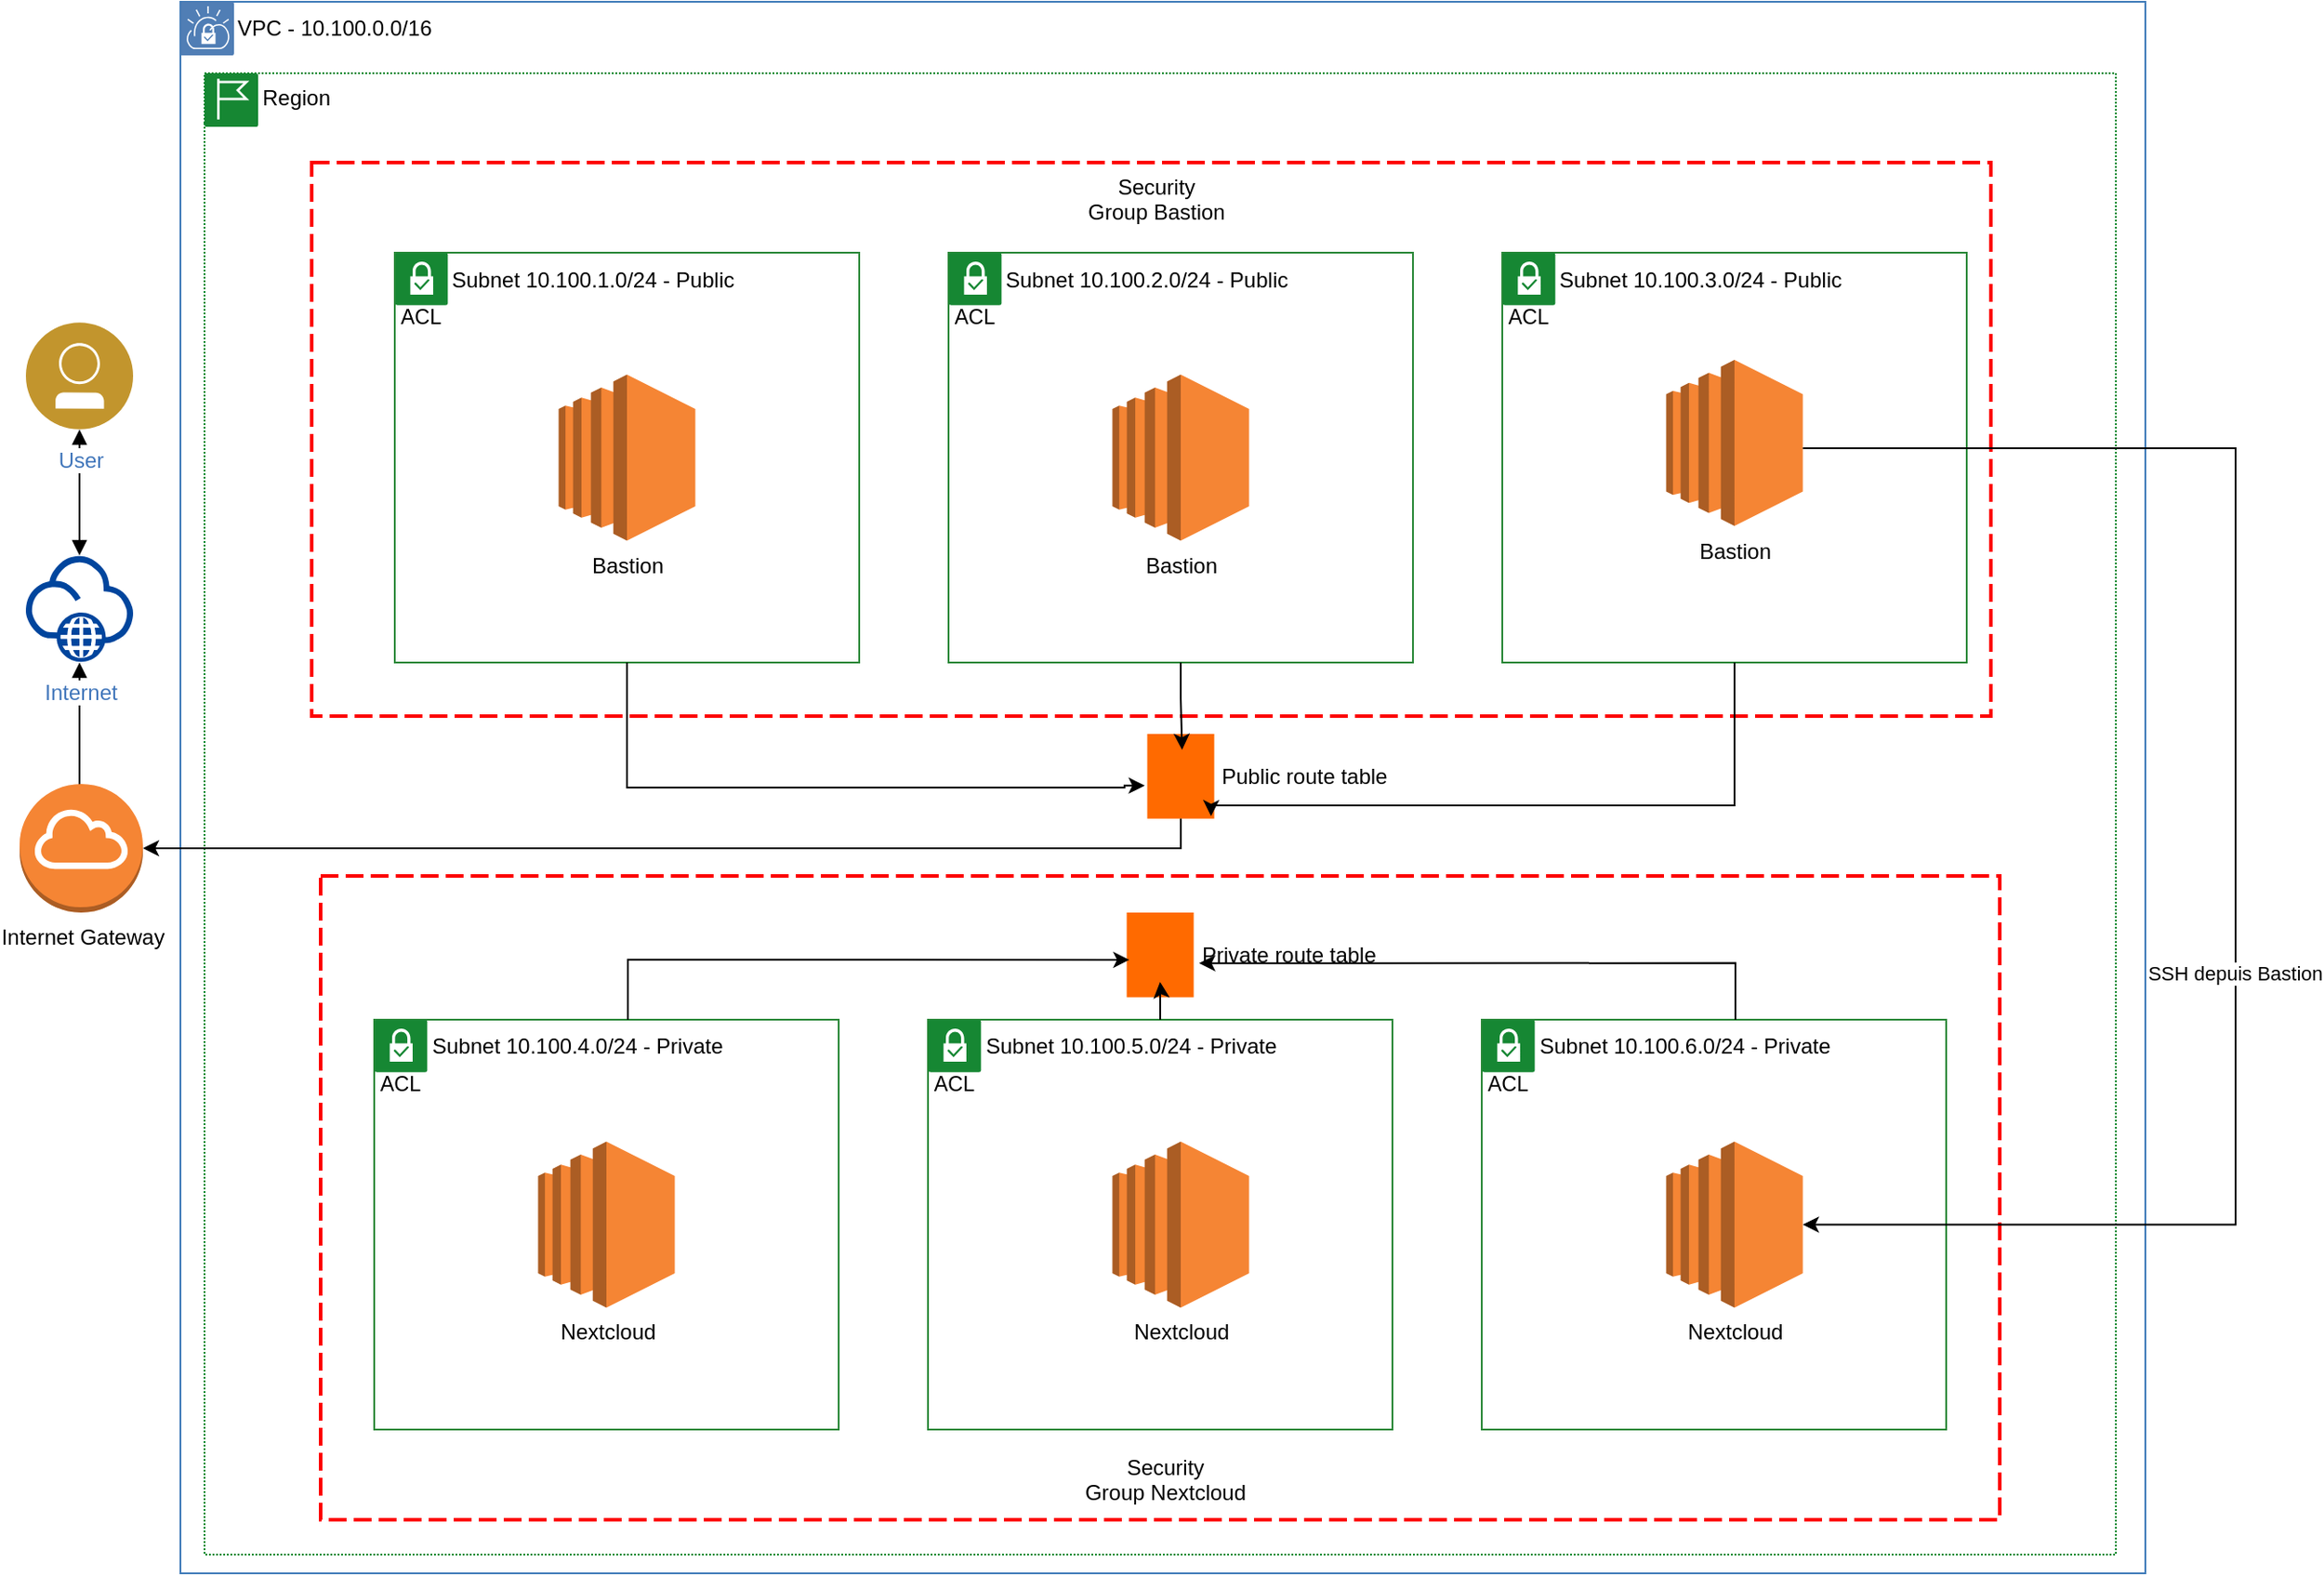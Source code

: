 <mxfile version="26.0.10">
  <diagram id="GNU3i8hCxYjH3E0Nk9u4" name="Page-1">
    <mxGraphModel dx="1744" dy="883" grid="1" gridSize="10" guides="1" tooltips="1" connect="1" arrows="1" fold="1" page="1" pageScale="1" pageWidth="850" pageHeight="1100" math="0" shadow="0">
      <root>
        <mxCell id="0" />
        <mxCell id="1" parent="0" />
        <mxCell id="FXCXVvDxTQtwc45PbP1s-120" style="edgeStyle=orthogonalEdgeStyle;rounded=0;orthogonalLoop=1;jettySize=auto;html=1;startArrow=block;startFill=1;endArrow=block;endFill=1;" parent="1" source="FXCXVvDxTQtwc45PbP1s-93" target="FXCXVvDxTQtwc45PbP1s-94" edge="1">
          <mxGeometry relative="1" as="geometry" />
        </mxCell>
        <mxCell id="FXCXVvDxTQtwc45PbP1s-121" style="edgeStyle=orthogonalEdgeStyle;rounded=0;orthogonalLoop=1;jettySize=auto;html=1;startArrow=block;startFill=1;endArrow=block;endFill=1;" parent="1" source="FXCXVvDxTQtwc45PbP1s-94" edge="1">
          <mxGeometry relative="1" as="geometry">
            <mxPoint x="183.5" y="539.5" as="targetPoint" />
          </mxGeometry>
        </mxCell>
        <mxCell id="FXCXVvDxTQtwc45PbP1s-161" value="VPC - 10.100.0.0/16" style="swimlane;fontStyle=0;horizontal=1;collapsible=0;startSize=28;swimlaneLine=0;swimlaneFillColor=none;fillColor=none;rounded=0;whiteSpace=wrap;html=1;absoluteArcSize=1;arcSize=12;strokeColor=#417CB9;verticalAlign=top;align=left;spacingLeft=30;spacingTop=1;dashed=0;strokeWidth=1;" parent="1" vertex="1">
          <mxGeometry x="240" y="40" width="1100" height="880" as="geometry" />
        </mxCell>
        <mxCell id="FXCXVvDxTQtwc45PbP1s-162" value="" style="aspect=fixed;perimeter=ellipsePerimeter;html=1;align=center;shadow=0;dashed=0;fontColor=#4277BB;labelBackgroundColor=#ffffff;fontSize=12;spacingTop=3;image;image=img/lib/ibm/vpc/VPCTag.svg;part=1;" parent="FXCXVvDxTQtwc45PbP1s-161" vertex="1">
          <mxGeometry width="30" height="30" as="geometry" />
        </mxCell>
        <mxCell id="FXCXVvDxTQtwc45PbP1s-163" value="Region" style="swimlane;fontStyle=0;horizontal=1;collapsible=0;startSize=28;swimlaneLine=0;swimlaneFillColor=none;fillColor=none;rounded=0;whiteSpace=wrap;html=1;absoluteArcSize=1;arcSize=0;strokeColor=#00882B;verticalAlign=top;align=left;spacingLeft=30;dashed=1;strokeWidth=1;container=1;dashPattern=1 1;" parent="1" vertex="1">
          <mxGeometry x="253.5" y="80" width="1070" height="829.5" as="geometry" />
        </mxCell>
        <mxCell id="ur3kafw1qKhpfOSSZFUt-43" value="&lt;div&gt;&lt;br&gt;&lt;/div&gt;&lt;div&gt;&lt;br&gt;&lt;/div&gt;&lt;div&gt;&lt;br&gt;&lt;/div&gt;&lt;div&gt;&lt;br&gt;&lt;/div&gt;&lt;div&gt;&lt;br&gt;&lt;/div&gt;&lt;div&gt;&lt;br&gt;&lt;/div&gt;&lt;div&gt;&lt;br&gt;&lt;/div&gt;&lt;div&gt;&lt;br&gt;&lt;/div&gt;&lt;div&gt;&lt;br&gt;&lt;/div&gt;&lt;div&gt;&lt;br&gt;&lt;/div&gt;&lt;div&gt;&lt;br&gt;&lt;/div&gt;&lt;div&gt;&lt;br&gt;&lt;/div&gt;&lt;div&gt;&lt;br&gt;&lt;/div&gt;&lt;div&gt;&lt;br&gt;&lt;/div&gt;&lt;div&gt;&lt;br&gt;&lt;/div&gt;&lt;div&gt;&lt;br&gt;&lt;/div&gt;&lt;div&gt;&lt;br&gt;&lt;/div&gt;&lt;div&gt;&lt;br&gt;&lt;/div&gt;&lt;div&gt;&lt;br&gt;&lt;/div&gt;&lt;div&gt;&lt;br&gt;&lt;/div&gt;&lt;div&gt;&lt;br&gt;&lt;/div&gt;&lt;div&gt;&lt;br&gt;&lt;/div&gt;Security&lt;br&gt;Group Nextcloud" style="rounded=0;whiteSpace=wrap;html=1;absoluteArcSize=1;arcSize=0;strokeColor=#FD0000;fillColor=none;verticalAlign=top;align=center;spacingLeft=5;dashed=1;dashPattern=5 2;labelPosition=center;verticalLabelPosition=middle;strokeWidth=2;" vertex="1" parent="FXCXVvDxTQtwc45PbP1s-163">
          <mxGeometry x="65" y="449.5" width="940" height="360.5" as="geometry" />
        </mxCell>
        <mxCell id="FXCXVvDxTQtwc45PbP1s-164" value="" style="aspect=fixed;perimeter=ellipsePerimeter;html=1;align=center;shadow=0;dashed=0;fontColor=#4277BB;labelBackgroundColor=#ffffff;fontSize=12;spacingTop=3;image;image=img/lib/ibm/vpc/RegionTag.svg;part=1;" parent="FXCXVvDxTQtwc45PbP1s-163" vertex="1">
          <mxGeometry width="30" height="30" as="geometry" />
        </mxCell>
        <mxCell id="FXCXVvDxTQtwc45PbP1s-160" value="Security&lt;br&gt;Group Bastion" style="rounded=0;whiteSpace=wrap;html=1;absoluteArcSize=1;arcSize=0;strokeColor=#FD0000;fillColor=none;verticalAlign=top;align=center;spacingLeft=5;dashed=1;dashPattern=5 2;labelPosition=center;verticalLabelPosition=middle;strokeWidth=2;" parent="FXCXVvDxTQtwc45PbP1s-163" vertex="1">
          <mxGeometry x="60" y="50" width="940" height="310" as="geometry" />
        </mxCell>
        <mxCell id="FXCXVvDxTQtwc45PbP1s-149" value="Subnet 10.100.1.0/24&amp;nbsp;- Public" style="swimlane;fontStyle=0;horizontal=1;collapsible=0;startSize=28;swimlaneLine=0;swimlaneFillColor=none;fillColor=none;rounded=0;whiteSpace=wrap;html=1;absoluteArcSize=1;arcSize=12;strokeColor=#2A8838;verticalAlign=top;align=left;spacingLeft=30;spacingTop=1;dashed=0;strokeWidth=1;" parent="FXCXVvDxTQtwc45PbP1s-163" vertex="1">
          <mxGeometry x="106.5" y="100.5" width="260" height="229.5" as="geometry" />
        </mxCell>
        <mxCell id="FXCXVvDxTQtwc45PbP1s-150" value="" style="aspect=fixed;perimeter=ellipsePerimeter;html=1;align=center;shadow=0;dashed=0;fontColor=#4277BB;labelBackgroundColor=#ffffff;fontSize=12;spacingTop=3;image;image=img/lib/ibm/vpc/SubnetTag.svg;part=1;" parent="FXCXVvDxTQtwc45PbP1s-149" vertex="1">
          <mxGeometry width="30" height="40" as="geometry" />
        </mxCell>
        <mxCell id="ur3kafw1qKhpfOSSZFUt-24" value="Bastion" style="outlineConnect=0;dashed=0;verticalLabelPosition=bottom;verticalAlign=top;align=center;html=1;shape=mxgraph.aws3.ec2;fillColor=#F58534;gradientColor=none;" vertex="1" parent="FXCXVvDxTQtwc45PbP1s-149">
          <mxGeometry x="91.75" y="68.25" width="76.5" height="93" as="geometry" />
        </mxCell>
        <mxCell id="ur3kafw1qKhpfOSSZFUt-4" value="Subnet 10.100.2.0/24&amp;nbsp;- Public" style="swimlane;fontStyle=0;horizontal=1;collapsible=0;startSize=28;swimlaneLine=0;swimlaneFillColor=none;fillColor=none;rounded=0;whiteSpace=wrap;html=1;absoluteArcSize=1;arcSize=12;strokeColor=#2A8838;verticalAlign=top;align=left;spacingLeft=30;spacingTop=1;dashed=0;strokeWidth=1;" vertex="1" parent="FXCXVvDxTQtwc45PbP1s-163">
          <mxGeometry x="416.5" y="100.5" width="260" height="229.5" as="geometry" />
        </mxCell>
        <mxCell id="ur3kafw1qKhpfOSSZFUt-5" value="" style="aspect=fixed;perimeter=ellipsePerimeter;html=1;align=center;shadow=0;dashed=0;fontColor=#4277BB;labelBackgroundColor=#ffffff;fontSize=12;spacingTop=3;image;image=img/lib/ibm/vpc/SubnetTag.svg;part=1;" vertex="1" parent="ur3kafw1qKhpfOSSZFUt-4">
          <mxGeometry width="30" height="40" as="geometry" />
        </mxCell>
        <mxCell id="ur3kafw1qKhpfOSSZFUt-8" value="Subnet 10.100.3.0/24&amp;nbsp;- Public" style="swimlane;fontStyle=0;horizontal=1;collapsible=0;startSize=28;swimlaneLine=0;swimlaneFillColor=none;fillColor=none;rounded=0;whiteSpace=wrap;html=1;absoluteArcSize=1;arcSize=12;strokeColor=#2A8838;verticalAlign=top;align=left;spacingLeft=30;spacingTop=1;dashed=0;strokeWidth=1;" vertex="1" parent="FXCXVvDxTQtwc45PbP1s-163">
          <mxGeometry x="726.5" y="100.5" width="260" height="229.5" as="geometry" />
        </mxCell>
        <mxCell id="ur3kafw1qKhpfOSSZFUt-9" value="" style="aspect=fixed;perimeter=ellipsePerimeter;html=1;align=center;shadow=0;dashed=0;fontColor=#4277BB;labelBackgroundColor=#ffffff;fontSize=12;spacingTop=3;image;image=img/lib/ibm/vpc/SubnetTag.svg;part=1;" vertex="1" parent="ur3kafw1qKhpfOSSZFUt-8">
          <mxGeometry width="30" height="40" as="geometry" />
        </mxCell>
        <mxCell id="ur3kafw1qKhpfOSSZFUt-26" value="Bastion" style="outlineConnect=0;dashed=0;verticalLabelPosition=bottom;verticalAlign=top;align=center;html=1;shape=mxgraph.aws3.ec2;fillColor=#F58534;gradientColor=none;" vertex="1" parent="ur3kafw1qKhpfOSSZFUt-8">
          <mxGeometry x="91.75" y="60" width="76.5" height="93" as="geometry" />
        </mxCell>
        <mxCell id="ur3kafw1qKhpfOSSZFUt-15" value="Subnet 10.100.4.0/24&amp;nbsp;- Private" style="swimlane;fontStyle=0;horizontal=1;collapsible=0;startSize=28;swimlaneLine=0;swimlaneFillColor=none;fillColor=none;rounded=0;whiteSpace=wrap;html=1;absoluteArcSize=1;arcSize=12;strokeColor=#2A8838;verticalAlign=top;align=left;spacingLeft=30;spacingTop=1;dashed=0;strokeWidth=1;" vertex="1" parent="FXCXVvDxTQtwc45PbP1s-163">
          <mxGeometry x="95" y="530" width="260" height="229.5" as="geometry" />
        </mxCell>
        <mxCell id="ur3kafw1qKhpfOSSZFUt-16" value="" style="aspect=fixed;perimeter=ellipsePerimeter;html=1;align=center;shadow=0;dashed=0;fontColor=#4277BB;labelBackgroundColor=#ffffff;fontSize=12;spacingTop=3;image;image=img/lib/ibm/vpc/SubnetTag.svg;part=1;" vertex="1" parent="ur3kafw1qKhpfOSSZFUt-15">
          <mxGeometry width="30" height="40" as="geometry" />
        </mxCell>
        <mxCell id="ur3kafw1qKhpfOSSZFUt-17" value="Subnet 10.100.5.0/24&amp;nbsp;- Private" style="swimlane;fontStyle=0;horizontal=1;collapsible=0;startSize=28;swimlaneLine=0;swimlaneFillColor=none;fillColor=none;rounded=0;whiteSpace=wrap;html=1;absoluteArcSize=1;arcSize=12;strokeColor=#2A8838;verticalAlign=top;align=left;spacingLeft=30;spacingTop=1;dashed=0;strokeWidth=1;" vertex="1" parent="FXCXVvDxTQtwc45PbP1s-163">
          <mxGeometry x="405" y="530" width="260" height="229.5" as="geometry" />
        </mxCell>
        <mxCell id="ur3kafw1qKhpfOSSZFUt-18" value="" style="aspect=fixed;perimeter=ellipsePerimeter;html=1;align=center;shadow=0;dashed=0;fontColor=#4277BB;labelBackgroundColor=#ffffff;fontSize=12;spacingTop=3;image;image=img/lib/ibm/vpc/SubnetTag.svg;part=1;" vertex="1" parent="ur3kafw1qKhpfOSSZFUt-17">
          <mxGeometry width="30" height="40" as="geometry" />
        </mxCell>
        <mxCell id="ur3kafw1qKhpfOSSZFUt-20" value="Subnet 10.100.6.0/24&amp;nbsp;- Private" style="swimlane;fontStyle=0;horizontal=1;collapsible=0;startSize=28;swimlaneLine=0;swimlaneFillColor=none;fillColor=none;rounded=0;whiteSpace=wrap;html=1;absoluteArcSize=1;arcSize=12;strokeColor=#2A8838;verticalAlign=top;align=left;spacingLeft=30;spacingTop=1;dashed=0;strokeWidth=1;" vertex="1" parent="FXCXVvDxTQtwc45PbP1s-163">
          <mxGeometry x="715" y="530" width="260" height="229.5" as="geometry" />
        </mxCell>
        <mxCell id="ur3kafw1qKhpfOSSZFUt-21" value="" style="aspect=fixed;perimeter=ellipsePerimeter;html=1;align=center;shadow=0;dashed=0;fontColor=#4277BB;labelBackgroundColor=#ffffff;fontSize=12;spacingTop=3;image;image=img/lib/ibm/vpc/SubnetTag.svg;part=1;" vertex="1" parent="ur3kafw1qKhpfOSSZFUt-20">
          <mxGeometry width="30" height="40" as="geometry" />
        </mxCell>
        <mxCell id="ur3kafw1qKhpfOSSZFUt-28" value="Nextcloud" style="outlineConnect=0;dashed=0;verticalLabelPosition=bottom;verticalAlign=top;align=center;html=1;shape=mxgraph.aws3.ec2;fillColor=#F58534;gradientColor=none;" vertex="1" parent="ur3kafw1qKhpfOSSZFUt-20">
          <mxGeometry x="103.25" y="68.25" width="76.5" height="93" as="geometry" />
        </mxCell>
        <mxCell id="ur3kafw1qKhpfOSSZFUt-25" value="Bastion" style="outlineConnect=0;dashed=0;verticalLabelPosition=bottom;verticalAlign=top;align=center;html=1;shape=mxgraph.aws3.ec2;fillColor=#F58534;gradientColor=none;" vertex="1" parent="FXCXVvDxTQtwc45PbP1s-163">
          <mxGeometry x="508.25" y="168.75" width="76.5" height="93" as="geometry" />
        </mxCell>
        <mxCell id="ur3kafw1qKhpfOSSZFUt-27" value="Nextcloud" style="outlineConnect=0;dashed=0;verticalLabelPosition=bottom;verticalAlign=top;align=center;html=1;shape=mxgraph.aws3.ec2;fillColor=#F58534;gradientColor=none;" vertex="1" parent="FXCXVvDxTQtwc45PbP1s-163">
          <mxGeometry x="186.75" y="598.25" width="76.5" height="93" as="geometry" />
        </mxCell>
        <mxCell id="ur3kafw1qKhpfOSSZFUt-29" value="Nextcloud" style="outlineConnect=0;dashed=0;verticalLabelPosition=bottom;verticalAlign=top;align=center;html=1;shape=mxgraph.aws3.ec2;fillColor=#F58534;gradientColor=none;" vertex="1" parent="FXCXVvDxTQtwc45PbP1s-163">
          <mxGeometry x="508.25" y="598.25" width="76.5" height="93" as="geometry" />
        </mxCell>
        <mxCell id="ur3kafw1qKhpfOSSZFUt-30" value="&amp;nbsp; &amp;nbsp; &amp;nbsp; &amp;nbsp; &amp;nbsp; &amp;nbsp; Private route table" style="points=[];aspect=fixed;html=1;align=left;shadow=0;dashed=0;fillColor=#FF6A00;strokeColor=none;shape=mxgraph.alibaba_cloud.route_table;" vertex="1" parent="FXCXVvDxTQtwc45PbP1s-163">
          <mxGeometry x="516.25" y="470.0" width="37.5" height="47.4" as="geometry" />
        </mxCell>
        <mxCell id="ur3kafw1qKhpfOSSZFUt-31" style="edgeStyle=orthogonalEdgeStyle;rounded=0;orthogonalLoop=1;jettySize=auto;html=1;entryX=0.04;entryY=0.558;entryDx=0;entryDy=0;entryPerimeter=0;" edge="1" parent="FXCXVvDxTQtwc45PbP1s-163" source="ur3kafw1qKhpfOSSZFUt-15" target="ur3kafw1qKhpfOSSZFUt-30">
          <mxGeometry relative="1" as="geometry">
            <Array as="points">
              <mxPoint x="237" y="496" />
            </Array>
          </mxGeometry>
        </mxCell>
        <mxCell id="ur3kafw1qKhpfOSSZFUt-32" style="edgeStyle=orthogonalEdgeStyle;rounded=0;orthogonalLoop=1;jettySize=auto;html=1;entryX=1.081;entryY=0.598;entryDx=0;entryDy=0;entryPerimeter=0;" edge="1" parent="FXCXVvDxTQtwc45PbP1s-163" source="ur3kafw1qKhpfOSSZFUt-20" target="ur3kafw1qKhpfOSSZFUt-30">
          <mxGeometry relative="1" as="geometry">
            <Array as="points">
              <mxPoint x="857" y="498" />
            </Array>
          </mxGeometry>
        </mxCell>
        <mxCell id="ur3kafw1qKhpfOSSZFUt-34" style="edgeStyle=orthogonalEdgeStyle;rounded=0;orthogonalLoop=1;jettySize=auto;html=1;entryX=0.497;entryY=0.819;entryDx=0;entryDy=0;entryPerimeter=0;" edge="1" parent="FXCXVvDxTQtwc45PbP1s-163" source="ur3kafw1qKhpfOSSZFUt-17" target="ur3kafw1qKhpfOSSZFUt-30">
          <mxGeometry relative="1" as="geometry" />
        </mxCell>
        <mxCell id="ur3kafw1qKhpfOSSZFUt-36" value="&amp;nbsp; &amp;nbsp; &amp;nbsp; &amp;nbsp; &amp;nbsp; &amp;nbsp; Public route table" style="points=[];aspect=fixed;html=1;align=left;shadow=0;dashed=0;fillColor=#FF6A00;strokeColor=none;shape=mxgraph.alibaba_cloud.route_table;" vertex="1" parent="FXCXVvDxTQtwc45PbP1s-163">
          <mxGeometry x="527.75" y="370" width="37.5" height="47.4" as="geometry" />
        </mxCell>
        <mxCell id="ur3kafw1qKhpfOSSZFUt-38" style="edgeStyle=orthogonalEdgeStyle;rounded=0;orthogonalLoop=1;jettySize=auto;html=1;entryX=-0.037;entryY=0.61;entryDx=0;entryDy=0;entryPerimeter=0;" edge="1" parent="FXCXVvDxTQtwc45PbP1s-163" source="FXCXVvDxTQtwc45PbP1s-149" target="ur3kafw1qKhpfOSSZFUt-36">
          <mxGeometry relative="1" as="geometry">
            <Array as="points">
              <mxPoint x="237" y="400" />
              <mxPoint x="515" y="400" />
            </Array>
          </mxGeometry>
        </mxCell>
        <mxCell id="ur3kafw1qKhpfOSSZFUt-39" style="edgeStyle=orthogonalEdgeStyle;rounded=0;orthogonalLoop=1;jettySize=auto;html=1;entryX=0.52;entryY=0.188;entryDx=0;entryDy=0;entryPerimeter=0;" edge="1" parent="FXCXVvDxTQtwc45PbP1s-163" source="ur3kafw1qKhpfOSSZFUt-4" target="ur3kafw1qKhpfOSSZFUt-36">
          <mxGeometry relative="1" as="geometry" />
        </mxCell>
        <mxCell id="ur3kafw1qKhpfOSSZFUt-42" style="edgeStyle=orthogonalEdgeStyle;rounded=0;orthogonalLoop=1;jettySize=auto;html=1;entryX=0.952;entryY=0.971;entryDx=0;entryDy=0;entryPerimeter=0;" edge="1" parent="FXCXVvDxTQtwc45PbP1s-163" source="ur3kafw1qKhpfOSSZFUt-8" target="ur3kafw1qKhpfOSSZFUt-36">
          <mxGeometry relative="1" as="geometry">
            <Array as="points">
              <mxPoint x="857" y="410" />
              <mxPoint x="564" y="410" />
            </Array>
          </mxGeometry>
        </mxCell>
        <mxCell id="ur3kafw1qKhpfOSSZFUt-44" style="edgeStyle=orthogonalEdgeStyle;rounded=0;orthogonalLoop=1;jettySize=auto;html=1;entryX=1;entryY=0.5;entryDx=0;entryDy=0;entryPerimeter=0;" edge="1" parent="FXCXVvDxTQtwc45PbP1s-163" source="ur3kafw1qKhpfOSSZFUt-26" target="ur3kafw1qKhpfOSSZFUt-28">
          <mxGeometry relative="1" as="geometry">
            <mxPoint x="1256.5" y="610" as="targetPoint" />
            <Array as="points">
              <mxPoint x="1137" y="210" />
              <mxPoint x="1137" y="645" />
            </Array>
          </mxGeometry>
        </mxCell>
        <mxCell id="ur3kafw1qKhpfOSSZFUt-45" value="SSH depuis Bastion" style="edgeLabel;html=1;align=center;verticalAlign=middle;resizable=0;points=[];" vertex="1" connectable="0" parent="ur3kafw1qKhpfOSSZFUt-44">
          <mxGeometry x="0.166" y="-1" relative="1" as="geometry">
            <mxPoint as="offset" />
          </mxGeometry>
        </mxCell>
        <mxCell id="ur3kafw1qKhpfOSSZFUt-2" value="Internet Gateway" style="outlineConnect=0;dashed=0;verticalLabelPosition=bottom;verticalAlign=top;align=center;html=1;shape=mxgraph.aws3.internet_gateway;fillColor=#F58534;gradientColor=none;" vertex="1" parent="1">
          <mxGeometry x="150" y="478" width="69" height="72" as="geometry" />
        </mxCell>
        <mxCell id="ur3kafw1qKhpfOSSZFUt-41" style="edgeStyle=orthogonalEdgeStyle;rounded=0;orthogonalLoop=1;jettySize=auto;html=1;entryX=1;entryY=0.5;entryDx=0;entryDy=0;entryPerimeter=0;" edge="1" parent="1" source="ur3kafw1qKhpfOSSZFUt-36" target="ur3kafw1qKhpfOSSZFUt-2">
          <mxGeometry relative="1" as="geometry">
            <Array as="points">
              <mxPoint x="800" y="514" />
            </Array>
          </mxGeometry>
        </mxCell>
        <mxCell id="FXCXVvDxTQtwc45PbP1s-115" value="Icons" style="" parent="0" />
        <mxCell id="FXCXVvDxTQtwc45PbP1s-93" value="User" style="aspect=fixed;perimeter=ellipsePerimeter;html=1;align=center;shadow=0;dashed=0;fontColor=#4277BB;labelBackgroundColor=#ffffff;fontSize=12;spacingTop=3;image;image=img/lib/ibm/users/user.svg;" parent="FXCXVvDxTQtwc45PbP1s-115" vertex="1">
          <mxGeometry x="153.5" y="219.5" width="60" height="60" as="geometry" />
        </mxCell>
        <mxCell id="FXCXVvDxTQtwc45PbP1s-94" value="Internet" style="aspect=fixed;perimeter=ellipsePerimeter;html=1;align=center;shadow=0;dashed=0;fontColor=#4277BB;labelBackgroundColor=#ffffff;fontSize=12;spacingTop=3;image;image=img/lib/ibm/vpc/Internet.svg;" parent="FXCXVvDxTQtwc45PbP1s-115" vertex="1">
          <mxGeometry x="153.5" y="350" width="60" height="60" as="geometry" />
        </mxCell>
      </root>
    </mxGraphModel>
  </diagram>
</mxfile>
